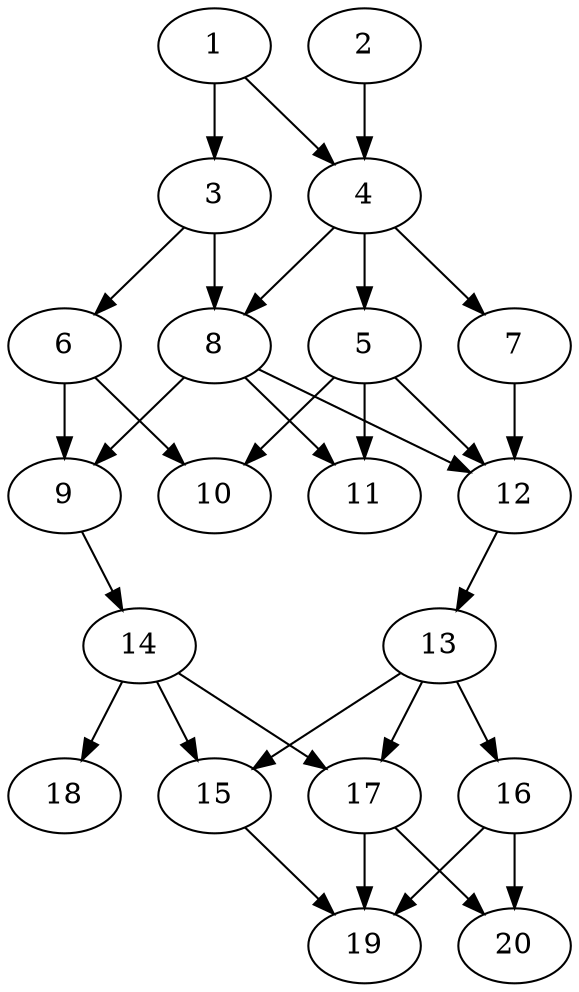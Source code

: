 // DAG automatically generated by daggen at Tue Jul 23 14:22:50 2019
// ./daggen --dot -n 20 --ccr 0.3 --fat 0.5 --regular 0.5 --density 0.6 --mindata 5242880 --maxdata 52428800 
digraph G {
  1 [size="159928320", alpha="0.01", expect_size="47978496"] 
  1 -> 3 [size ="47978496"]
  1 -> 4 [size ="47978496"]
  2 [size="88596480", alpha="0.19", expect_size="26578944"] 
  2 -> 4 [size ="26578944"]
  3 [size="107154773", alpha="0.18", expect_size="32146432"] 
  3 -> 6 [size ="32146432"]
  3 -> 8 [size ="32146432"]
  4 [size="81582080", alpha="0.15", expect_size="24474624"] 
  4 -> 5 [size ="24474624"]
  4 -> 7 [size ="24474624"]
  4 -> 8 [size ="24474624"]
  5 [size="82083840", alpha="0.14", expect_size="24625152"] 
  5 -> 10 [size ="24625152"]
  5 -> 11 [size ="24625152"]
  5 -> 12 [size ="24625152"]
  6 [size="139578027", alpha="0.03", expect_size="41873408"] 
  6 -> 9 [size ="41873408"]
  6 -> 10 [size ="41873408"]
  7 [size="150278827", alpha="0.18", expect_size="45083648"] 
  7 -> 12 [size ="45083648"]
  8 [size="96532480", alpha="0.07", expect_size="28959744"] 
  8 -> 9 [size ="28959744"]
  8 -> 11 [size ="28959744"]
  8 -> 12 [size ="28959744"]
  9 [size="114165760", alpha="0.19", expect_size="34249728"] 
  9 -> 14 [size ="34249728"]
  10 [size="69413547", alpha="0.12", expect_size="20824064"] 
  11 [size="17588907", alpha="0.04", expect_size="5276672"] 
  12 [size="22473387", alpha="0.12", expect_size="6742016"] 
  12 -> 13 [size ="6742016"]
  13 [size="168441173", alpha="0.18", expect_size="50532352"] 
  13 -> 15 [size ="50532352"]
  13 -> 16 [size ="50532352"]
  13 -> 17 [size ="50532352"]
  14 [size="154026667", alpha="0.09", expect_size="46208000"] 
  14 -> 15 [size ="46208000"]
  14 -> 17 [size ="46208000"]
  14 -> 18 [size ="46208000"]
  15 [size="112660480", alpha="0.14", expect_size="33798144"] 
  15 -> 19 [size ="33798144"]
  16 [size="68577280", alpha="0.18", expect_size="20573184"] 
  16 -> 19 [size ="20573184"]
  16 -> 20 [size ="20573184"]
  17 [size="90408960", alpha="0.11", expect_size="27122688"] 
  17 -> 19 [size ="27122688"]
  17 -> 20 [size ="27122688"]
  18 [size="71884800", alpha="0.01", expect_size="21565440"] 
  19 [size="130420053", alpha="0.12", expect_size="39126016"] 
  20 [size="120657920", alpha="0.06", expect_size="36197376"] 
}
